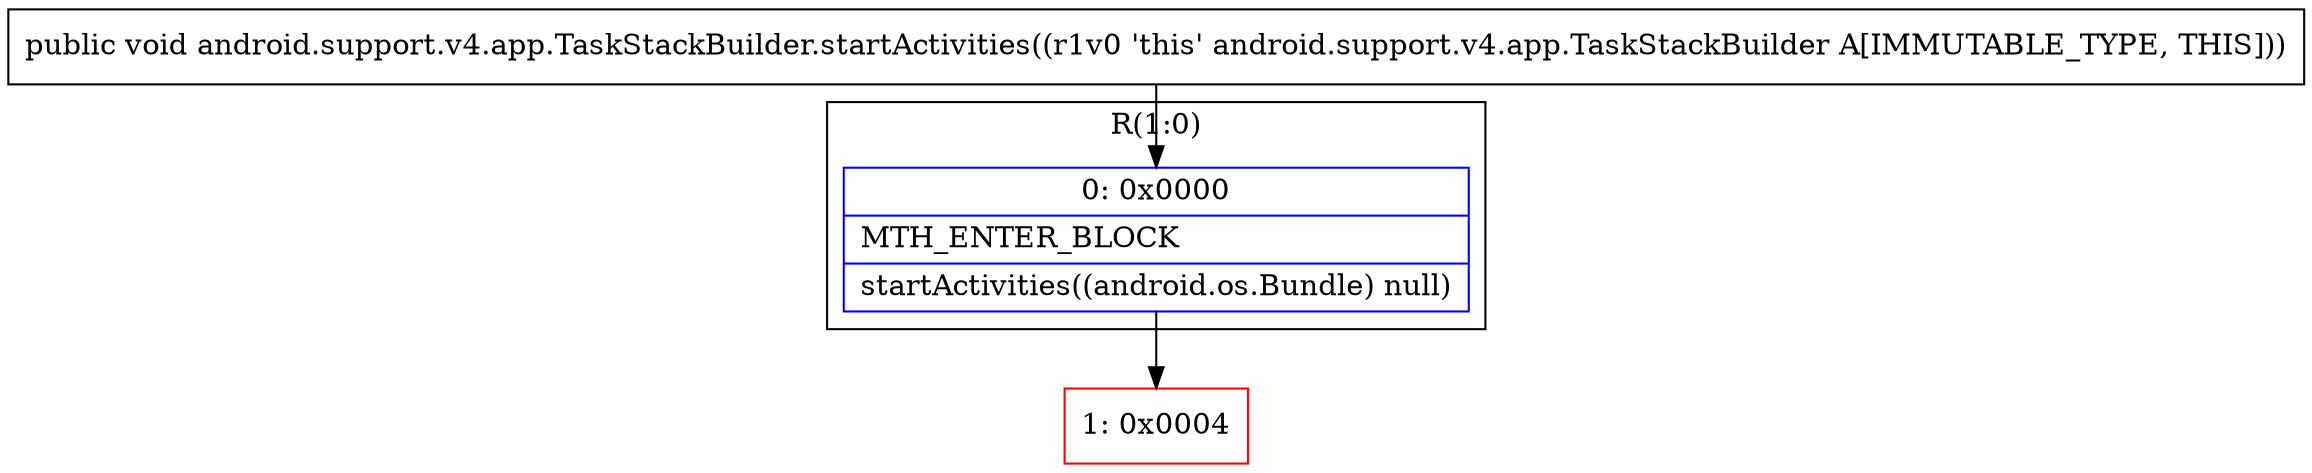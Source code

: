 digraph "CFG forandroid.support.v4.app.TaskStackBuilder.startActivities()V" {
subgraph cluster_Region_756755202 {
label = "R(1:0)";
node [shape=record,color=blue];
Node_0 [shape=record,label="{0\:\ 0x0000|MTH_ENTER_BLOCK\l|startActivities((android.os.Bundle) null)\l}"];
}
Node_1 [shape=record,color=red,label="{1\:\ 0x0004}"];
MethodNode[shape=record,label="{public void android.support.v4.app.TaskStackBuilder.startActivities((r1v0 'this' android.support.v4.app.TaskStackBuilder A[IMMUTABLE_TYPE, THIS])) }"];
MethodNode -> Node_0;
Node_0 -> Node_1;
}

